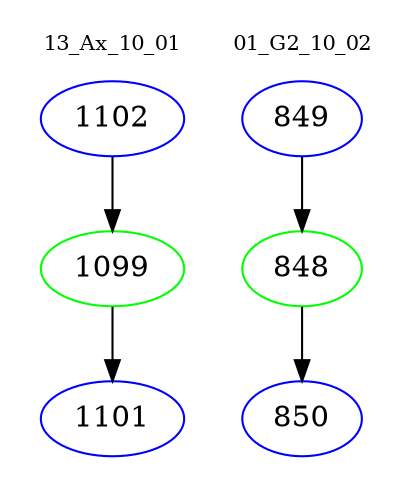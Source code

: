 digraph{
subgraph cluster_0 {
color = white
label = "13_Ax_10_01";
fontsize=10;
T0_1102 [label="1102", color="blue"]
T0_1102 -> T0_1099 [color="black"]
T0_1099 [label="1099", color="green"]
T0_1099 -> T0_1101 [color="black"]
T0_1101 [label="1101", color="blue"]
}
subgraph cluster_1 {
color = white
label = "01_G2_10_02";
fontsize=10;
T1_849 [label="849", color="blue"]
T1_849 -> T1_848 [color="black"]
T1_848 [label="848", color="green"]
T1_848 -> T1_850 [color="black"]
T1_850 [label="850", color="blue"]
}
}
